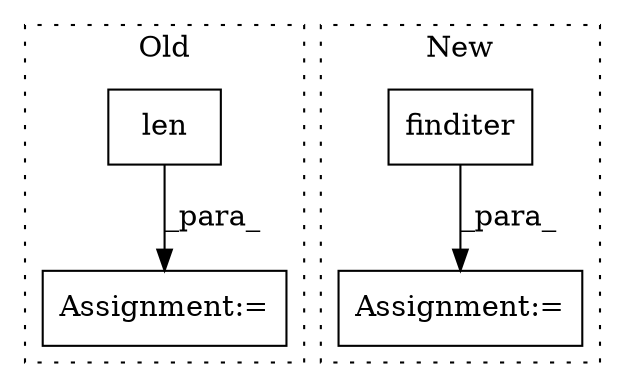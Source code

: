 digraph G {
subgraph cluster0 {
1 [label="len" a="32" s="4720,4734" l="4,1" shape="box"];
4 [label="Assignment:=" a="7" s="4794" l="1" shape="box"];
label = "Old";
style="dotted";
}
subgraph cluster1 {
2 [label="finditer" a="32" s="4253,4281" l="9,1" shape="box"];
3 [label="Assignment:=" a="7" s="4307" l="14" shape="box"];
label = "New";
style="dotted";
}
1 -> 4 [label="_para_"];
2 -> 3 [label="_para_"];
}
